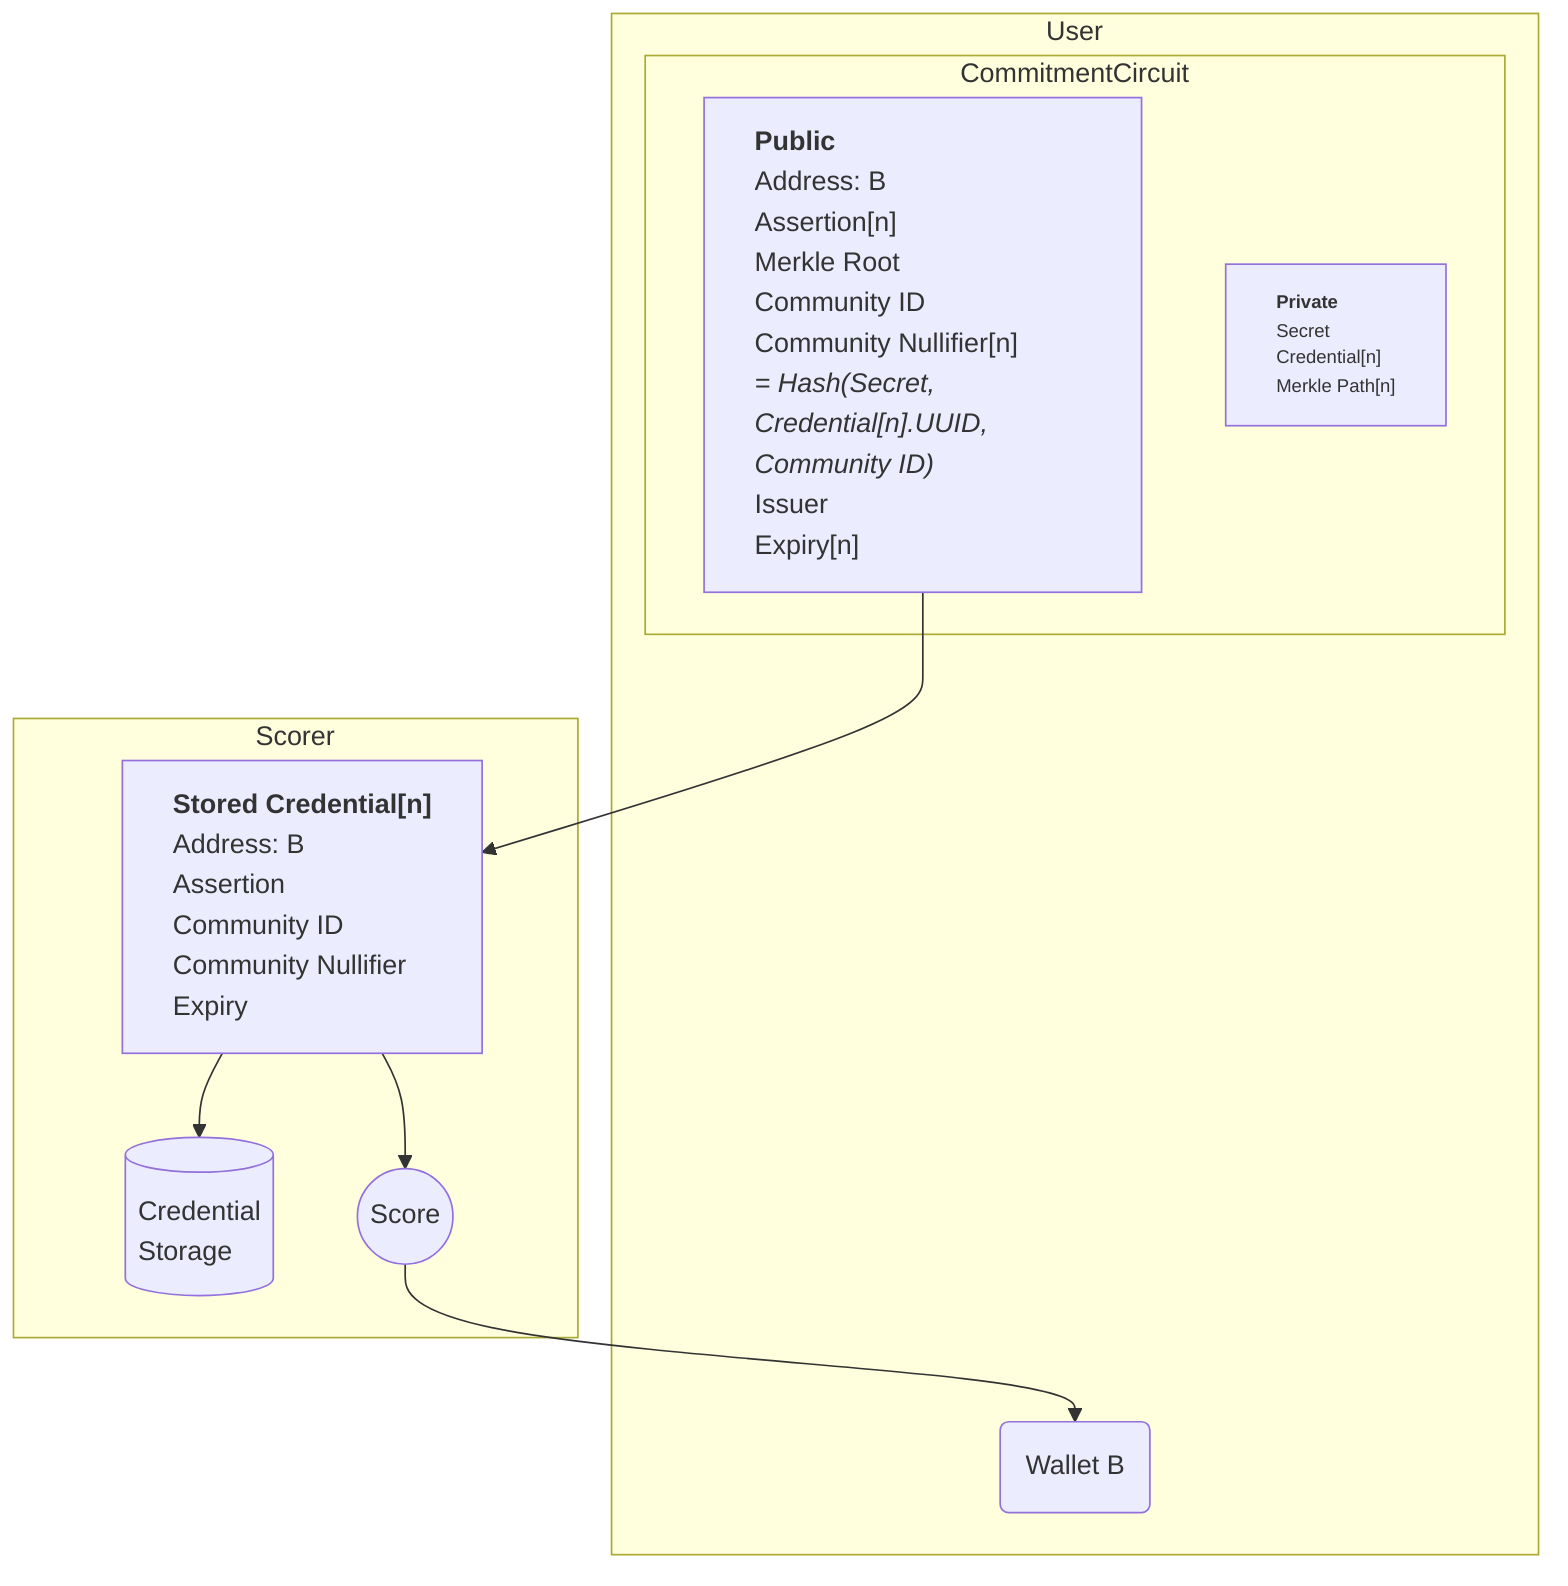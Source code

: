 graph TB
    %%{init: {"flowchart": {"htmlLabels": false}} }%%
    classDef default line-height:1.5,text-align:left;
    classDef FixFont font-size:11px,top:20px;
    subgraph User
      B(Wallet B)
      subgraph CommitmentCircuit
        CommitmentPublic["`**Public**
          Address: B
          Assertion[n]
          Merkle Root
          Community ID
          Community Nullifier[n]
          *= Hash(Secret, Credential[n].UUID, Community ID)*
          Issuer
          Expiry[n]`"]
        CommitmentPrivate["`**Private**
          Secret
          Credential[n]
          Merkle Path[n]`"]:::FixFont
      end
    end

    subgraph Scorer
      StoredCredential["`**Stored Credential[n]**
          Address: B
          Assertion
          Community ID
          Community Nullifier
          Expiry`"]
      StoredCredential-->Database[(Credential\nStorage)]
      StoredCredential-->Score((Score))
    end

    Score-->B
    CommitmentPublic-->StoredCredential